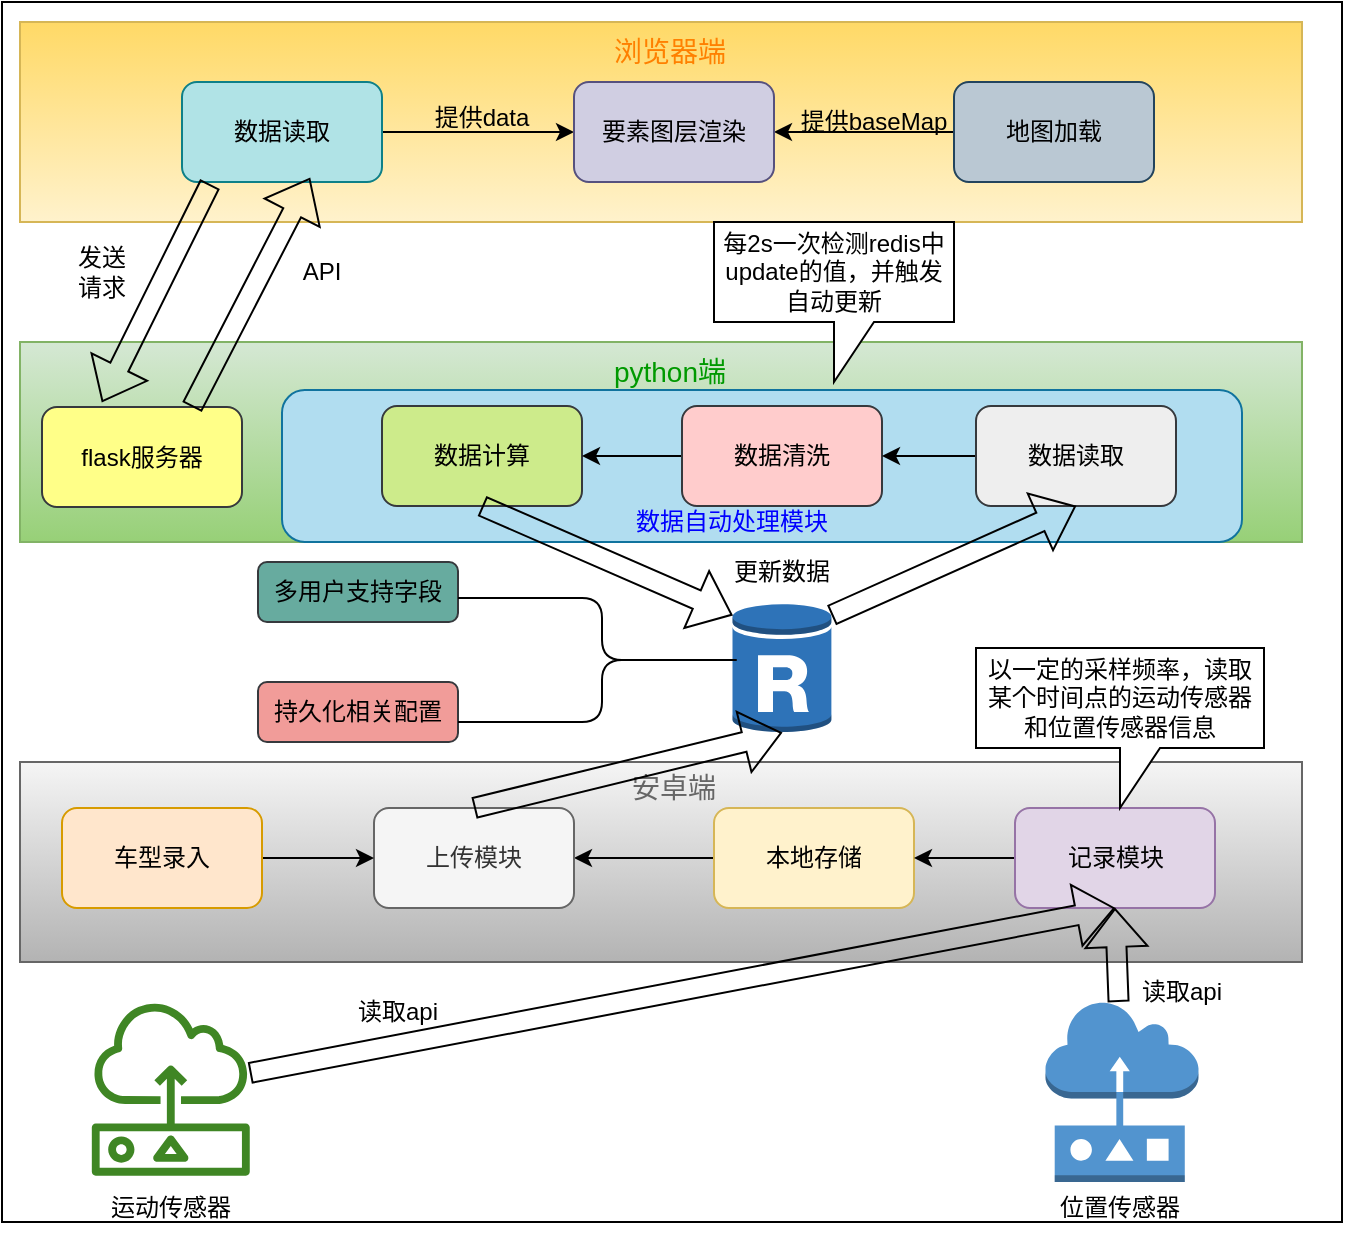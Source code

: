 <mxfile version="21.2.9" type="github">
  <diagram id="prtHgNgQTEPvFCAcTncT" name="Page-1">
    <mxGraphModel dx="954" dy="491" grid="1" gridSize="10" guides="1" tooltips="1" connect="1" arrows="1" fold="1" page="1" pageScale="1" pageWidth="827" pageHeight="1169" math="0" shadow="0">
      <root>
        <mxCell id="0" />
        <mxCell id="1" parent="0" />
        <mxCell id="R1WmhpsgiytMPzhttgdS-56" value="" style="rounded=0;whiteSpace=wrap;html=1;" parent="1" vertex="1">
          <mxGeometry x="90" y="30" width="670" height="610" as="geometry" />
        </mxCell>
        <mxCell id="R1WmhpsgiytMPzhttgdS-1" value="" style="rounded=0;whiteSpace=wrap;html=1;fillColor=#fff2cc;gradientColor=#ffd966;strokeColor=#d6b656;gradientDirection=north;" parent="1" vertex="1">
          <mxGeometry x="99" y="40" width="641" height="100" as="geometry" />
        </mxCell>
        <mxCell id="R1WmhpsgiytMPzhttgdS-2" value="浏览器端" style="text;html=1;strokeColor=none;fillColor=none;align=center;verticalAlign=middle;whiteSpace=wrap;rounded=0;fontSize=14;fontColor=#FF8000;" parent="1" vertex="1">
          <mxGeometry x="394" y="40" width="60" height="30" as="geometry" />
        </mxCell>
        <mxCell id="R1WmhpsgiytMPzhttgdS-3" value="" style="rounded=0;whiteSpace=wrap;html=1;fillColor=#d5e8d4;gradientColor=#97d077;strokeColor=#82b366;" parent="1" vertex="1">
          <mxGeometry x="99" y="200" width="641" height="100" as="geometry" />
        </mxCell>
        <mxCell id="R1WmhpsgiytMPzhttgdS-4" value="python端" style="text;html=1;strokeColor=none;fillColor=none;align=center;verticalAlign=middle;whiteSpace=wrap;rounded=0;fontColor=#009900;fontSize=14;" parent="1" vertex="1">
          <mxGeometry x="394" y="200" width="60" height="30" as="geometry" />
        </mxCell>
        <mxCell id="R1WmhpsgiytMPzhttgdS-5" value="" style="outlineConnect=0;dashed=0;verticalLabelPosition=bottom;verticalAlign=top;align=center;html=1;shape=mxgraph.aws3.rds_db_instance_read_replica;fillColor=#2E73B8;gradientColor=none;" parent="1" vertex="1">
          <mxGeometry x="455.25" y="330" width="49.5" height="66" as="geometry" />
        </mxCell>
        <mxCell id="R1WmhpsgiytMPzhttgdS-9" value="flask服务器" style="rounded=1;whiteSpace=wrap;html=1;fillColor=#ffff88;strokeColor=#36393d;" parent="1" vertex="1">
          <mxGeometry x="110" y="232.5" width="100" height="50" as="geometry" />
        </mxCell>
        <mxCell id="R1WmhpsgiytMPzhttgdS-10" value="" style="rounded=1;whiteSpace=wrap;html=1;fillColor=#b1ddf0;strokeColor=#10739e;" parent="1" vertex="1">
          <mxGeometry x="230" y="224" width="480" height="76" as="geometry" />
        </mxCell>
        <mxCell id="R1WmhpsgiytMPzhttgdS-8" value="数据计算" style="rounded=1;whiteSpace=wrap;html=1;fillColor=#cdeb8b;strokeColor=#36393d;" parent="1" vertex="1">
          <mxGeometry x="280" y="232" width="100" height="50" as="geometry" />
        </mxCell>
        <mxCell id="R1WmhpsgiytMPzhttgdS-41" style="edgeStyle=orthogonalEdgeStyle;rounded=0;orthogonalLoop=1;jettySize=auto;html=1;exitX=0;exitY=0.5;exitDx=0;exitDy=0;entryX=1;entryY=0.5;entryDx=0;entryDy=0;" parent="1" source="R1WmhpsgiytMPzhttgdS-7" target="R1WmhpsgiytMPzhttgdS-8" edge="1">
          <mxGeometry relative="1" as="geometry" />
        </mxCell>
        <mxCell id="R1WmhpsgiytMPzhttgdS-7" value="数据清洗" style="rounded=1;whiteSpace=wrap;html=1;fillColor=#ffcccc;strokeColor=#36393d;" parent="1" vertex="1">
          <mxGeometry x="430" y="232" width="100" height="50" as="geometry" />
        </mxCell>
        <mxCell id="R1WmhpsgiytMPzhttgdS-40" style="edgeStyle=orthogonalEdgeStyle;rounded=0;orthogonalLoop=1;jettySize=auto;html=1;exitX=0;exitY=0.5;exitDx=0;exitDy=0;entryX=1;entryY=0.5;entryDx=0;entryDy=0;" parent="1" source="R1WmhpsgiytMPzhttgdS-6" target="R1WmhpsgiytMPzhttgdS-7" edge="1">
          <mxGeometry relative="1" as="geometry" />
        </mxCell>
        <mxCell id="R1WmhpsgiytMPzhttgdS-6" value="数据读取" style="rounded=1;whiteSpace=wrap;html=1;fillColor=#eeeeee;strokeColor=#36393d;" parent="1" vertex="1">
          <mxGeometry x="577" y="232" width="100" height="50" as="geometry" />
        </mxCell>
        <mxCell id="R1WmhpsgiytMPzhttgdS-11" value="数据自动处理模块" style="text;html=1;strokeColor=none;fillColor=none;align=center;verticalAlign=middle;whiteSpace=wrap;rounded=0;fontColor=#0000FF;" parent="1" vertex="1">
          <mxGeometry x="390" y="280" width="130" height="20" as="geometry" />
        </mxCell>
        <mxCell id="R1WmhpsgiytMPzhttgdS-13" value="" style="shape=flexArrow;endArrow=classic;html=1;rounded=0;entryX=0.5;entryY=1;entryDx=0;entryDy=0;exitX=1;exitY=0.1;exitDx=0;exitDy=0;exitPerimeter=0;" parent="1" source="R1WmhpsgiytMPzhttgdS-5" target="R1WmhpsgiytMPzhttgdS-6" edge="1">
          <mxGeometry width="50" height="50" relative="1" as="geometry">
            <mxPoint x="471" y="380" as="sourcePoint" />
            <mxPoint x="640" y="300" as="targetPoint" />
          </mxGeometry>
        </mxCell>
        <mxCell id="R1WmhpsgiytMPzhttgdS-14" value="" style="rounded=0;whiteSpace=wrap;html=1;fillColor=#f5f5f5;gradientColor=#b3b3b3;strokeColor=#666666;gradientDirection=south;" parent="1" vertex="1">
          <mxGeometry x="99" y="410" width="641" height="100" as="geometry" />
        </mxCell>
        <mxCell id="R1WmhpsgiytMPzhttgdS-15" value="安卓端" style="text;html=1;strokeColor=none;fillColor=none;align=center;verticalAlign=middle;whiteSpace=wrap;rounded=0;fontColor=#666666;fontSize=14;" parent="1" vertex="1">
          <mxGeometry x="396" y="408" width="60" height="30" as="geometry" />
        </mxCell>
        <mxCell id="R1WmhpsgiytMPzhttgdS-16" value="" style="outlineConnect=0;dashed=0;verticalLabelPosition=bottom;verticalAlign=top;align=center;html=1;shape=mxgraph.aws3.sensor;fillColor=#5294CF;gradientColor=none;" parent="1" vertex="1">
          <mxGeometry x="611.75" y="530" width="76.5" height="90" as="geometry" />
        </mxCell>
        <mxCell id="R1WmhpsgiytMPzhttgdS-17" value="" style="sketch=0;outlineConnect=0;fontColor=#232F3E;gradientColor=none;fillColor=#3F8624;strokeColor=none;dashed=0;verticalLabelPosition=bottom;verticalAlign=top;align=center;html=1;fontSize=12;fontStyle=0;aspect=fixed;pointerEvents=1;shape=mxgraph.aws4.sensor;" parent="1" vertex="1">
          <mxGeometry x="134.91" y="529" width="78.97" height="88" as="geometry" />
        </mxCell>
        <mxCell id="R1WmhpsgiytMPzhttgdS-18" value="运动传感器" style="text;html=1;strokeColor=none;fillColor=none;align=center;verticalAlign=middle;whiteSpace=wrap;rounded=0;" parent="1" vertex="1">
          <mxGeometry x="139.03" y="618" width="70.73" height="30" as="geometry" />
        </mxCell>
        <mxCell id="R1WmhpsgiytMPzhttgdS-19" value="位置传感器" style="text;html=1;strokeColor=none;fillColor=none;align=center;verticalAlign=middle;whiteSpace=wrap;rounded=0;" parent="1" vertex="1">
          <mxGeometry x="611.75" y="617" width="73.5" height="32" as="geometry" />
        </mxCell>
        <mxCell id="R1WmhpsgiytMPzhttgdS-53" style="edgeStyle=orthogonalEdgeStyle;rounded=0;orthogonalLoop=1;jettySize=auto;html=1;exitX=0;exitY=0.5;exitDx=0;exitDy=0;entryX=1;entryY=0.5;entryDx=0;entryDy=0;" parent="1" source="R1WmhpsgiytMPzhttgdS-20" target="R1WmhpsgiytMPzhttgdS-23" edge="1">
          <mxGeometry relative="1" as="geometry" />
        </mxCell>
        <mxCell id="R1WmhpsgiytMPzhttgdS-20" value="本地存储" style="rounded=1;whiteSpace=wrap;html=1;fillColor=#fff2cc;strokeColor=#d6b656;" parent="1" vertex="1">
          <mxGeometry x="446" y="433" width="100" height="50" as="geometry" />
        </mxCell>
        <mxCell id="R1WmhpsgiytMPzhttgdS-51" style="edgeStyle=orthogonalEdgeStyle;rounded=0;orthogonalLoop=1;jettySize=auto;html=1;exitX=0;exitY=0.5;exitDx=0;exitDy=0;" parent="1" source="R1WmhpsgiytMPzhttgdS-21" target="R1WmhpsgiytMPzhttgdS-20" edge="1">
          <mxGeometry relative="1" as="geometry" />
        </mxCell>
        <mxCell id="R1WmhpsgiytMPzhttgdS-21" value="记录模块" style="rounded=1;whiteSpace=wrap;html=1;fillColor=#e1d5e7;strokeColor=#9673a6;" parent="1" vertex="1">
          <mxGeometry x="596.5" y="433" width="100" height="50" as="geometry" />
        </mxCell>
        <mxCell id="R1WmhpsgiytMPzhttgdS-23" value="上传模块" style="rounded=1;whiteSpace=wrap;html=1;fillColor=#f5f5f5;fontColor=#333333;strokeColor=#666666;" parent="1" vertex="1">
          <mxGeometry x="276" y="433" width="100" height="50" as="geometry" />
        </mxCell>
        <mxCell id="R1WmhpsgiytMPzhttgdS-52" style="edgeStyle=orthogonalEdgeStyle;rounded=0;orthogonalLoop=1;jettySize=auto;html=1;exitX=1;exitY=0.5;exitDx=0;exitDy=0;entryX=0;entryY=0.5;entryDx=0;entryDy=0;" parent="1" source="R1WmhpsgiytMPzhttgdS-24" target="R1WmhpsgiytMPzhttgdS-23" edge="1">
          <mxGeometry relative="1" as="geometry" />
        </mxCell>
        <mxCell id="R1WmhpsgiytMPzhttgdS-24" value="车型录入" style="rounded=1;whiteSpace=wrap;html=1;fillColor=#ffe6cc;strokeColor=#d79b00;" parent="1" vertex="1">
          <mxGeometry x="120" y="433" width="100" height="50" as="geometry" />
        </mxCell>
        <mxCell id="R1WmhpsgiytMPzhttgdS-30" style="edgeStyle=orthogonalEdgeStyle;rounded=0;orthogonalLoop=1;jettySize=auto;html=1;exitX=0;exitY=0.5;exitDx=0;exitDy=0;entryX=1;entryY=0.5;entryDx=0;entryDy=0;" parent="1" source="R1WmhpsgiytMPzhttgdS-25" target="R1WmhpsgiytMPzhttgdS-29" edge="1">
          <mxGeometry relative="1" as="geometry" />
        </mxCell>
        <mxCell id="R1WmhpsgiytMPzhttgdS-25" value="地图加载" style="rounded=1;whiteSpace=wrap;html=1;fillColor=#bac8d3;strokeColor=#23445d;" parent="1" vertex="1">
          <mxGeometry x="566" y="70" width="100" height="50" as="geometry" />
        </mxCell>
        <mxCell id="R1WmhpsgiytMPzhttgdS-32" style="edgeStyle=orthogonalEdgeStyle;rounded=0;orthogonalLoop=1;jettySize=auto;html=1;exitX=1;exitY=0.5;exitDx=0;exitDy=0;" parent="1" source="R1WmhpsgiytMPzhttgdS-26" target="R1WmhpsgiytMPzhttgdS-29" edge="1">
          <mxGeometry relative="1" as="geometry" />
        </mxCell>
        <mxCell id="R1WmhpsgiytMPzhttgdS-26" value="数据读取" style="rounded=1;whiteSpace=wrap;html=1;aspect=fixed;fillColor=#b0e3e6;strokeColor=#0e8088;" parent="1" vertex="1">
          <mxGeometry x="180" y="70" width="100" height="50" as="geometry" />
        </mxCell>
        <mxCell id="R1WmhpsgiytMPzhttgdS-27" value="持久化相关配置" style="rounded=1;whiteSpace=wrap;html=1;fillColor=#F19C99;strokeColor=#36393d;" parent="1" vertex="1">
          <mxGeometry x="218" y="370" width="100" height="30" as="geometry" />
        </mxCell>
        <mxCell id="R1WmhpsgiytMPzhttgdS-28" value="多用户支持字段" style="rounded=1;whiteSpace=wrap;html=1;fillColor=#67AB9F;strokeColor=#36393d;" parent="1" vertex="1">
          <mxGeometry x="218" y="310" width="100" height="30" as="geometry" />
        </mxCell>
        <mxCell id="R1WmhpsgiytMPzhttgdS-29" value="要素图层渲染" style="rounded=1;whiteSpace=wrap;html=1;fillColor=#d0cee2;strokeColor=#56517e;" parent="1" vertex="1">
          <mxGeometry x="376" y="70" width="100" height="50" as="geometry" />
        </mxCell>
        <mxCell id="R1WmhpsgiytMPzhttgdS-31" value="提供baseMap" style="text;html=1;strokeColor=none;fillColor=none;align=center;verticalAlign=middle;whiteSpace=wrap;rounded=0;" parent="1" vertex="1">
          <mxGeometry x="486" y="80" width="80" height="20" as="geometry" />
        </mxCell>
        <mxCell id="R1WmhpsgiytMPzhttgdS-33" value="提供data" style="text;html=1;strokeColor=none;fillColor=none;align=center;verticalAlign=middle;whiteSpace=wrap;rounded=0;" parent="1" vertex="1">
          <mxGeometry x="290" y="75" width="80" height="25" as="geometry" />
        </mxCell>
        <mxCell id="R1WmhpsgiytMPzhttgdS-34" value="每2s一次检测redis中update的值，并触发自动更新" style="shape=callout;whiteSpace=wrap;html=1;perimeter=calloutPerimeter;" parent="1" vertex="1">
          <mxGeometry x="446" y="140" width="120" height="80" as="geometry" />
        </mxCell>
        <mxCell id="R1WmhpsgiytMPzhttgdS-35" value="" style="shape=flexArrow;endArrow=classic;html=1;rounded=0;entryX=0.64;entryY=0.96;entryDx=0;entryDy=0;entryPerimeter=0;exitX=0.75;exitY=0;exitDx=0;exitDy=0;" parent="1" source="R1WmhpsgiytMPzhttgdS-9" target="R1WmhpsgiytMPzhttgdS-26" edge="1">
          <mxGeometry width="50" height="50" relative="1" as="geometry">
            <mxPoint x="160" y="230" as="sourcePoint" />
            <mxPoint x="210" y="180" as="targetPoint" />
          </mxGeometry>
        </mxCell>
        <mxCell id="R1WmhpsgiytMPzhttgdS-36" value="" style="shape=flexArrow;endArrow=classic;html=1;rounded=0;exitX=0.14;exitY=1.02;exitDx=0;exitDy=0;exitPerimeter=0;" parent="1" source="R1WmhpsgiytMPzhttgdS-26" edge="1">
          <mxGeometry width="50" height="50" relative="1" as="geometry">
            <mxPoint x="50" y="210" as="sourcePoint" />
            <mxPoint x="140" y="230" as="targetPoint" />
          </mxGeometry>
        </mxCell>
        <mxCell id="R1WmhpsgiytMPzhttgdS-37" value="发送&lt;br&gt;请求" style="text;html=1;strokeColor=none;fillColor=none;align=center;verticalAlign=middle;whiteSpace=wrap;rounded=0;" parent="1" vertex="1">
          <mxGeometry x="110" y="150" width="60" height="30" as="geometry" />
        </mxCell>
        <mxCell id="R1WmhpsgiytMPzhttgdS-38" value="API" style="text;html=1;strokeColor=none;fillColor=none;align=center;verticalAlign=middle;whiteSpace=wrap;rounded=0;" parent="1" vertex="1">
          <mxGeometry x="220" y="150" width="60" height="30" as="geometry" />
        </mxCell>
        <mxCell id="R1WmhpsgiytMPzhttgdS-42" value="" style="shape=flexArrow;endArrow=classic;html=1;rounded=0;exitX=0.5;exitY=1;exitDx=0;exitDy=0;entryX=0;entryY=0.1;entryDx=0;entryDy=0;entryPerimeter=0;" parent="1" source="R1WmhpsgiytMPzhttgdS-8" target="R1WmhpsgiytMPzhttgdS-5" edge="1">
          <mxGeometry width="50" height="50" relative="1" as="geometry">
            <mxPoint x="340" y="420" as="sourcePoint" />
            <mxPoint x="470" y="380" as="targetPoint" />
          </mxGeometry>
        </mxCell>
        <mxCell id="R1WmhpsgiytMPzhttgdS-43" value="更新数据" style="text;html=1;strokeColor=none;fillColor=none;align=center;verticalAlign=middle;whiteSpace=wrap;rounded=0;" parent="1" vertex="1">
          <mxGeometry x="450" y="300" width="60" height="30" as="geometry" />
        </mxCell>
        <mxCell id="R1WmhpsgiytMPzhttgdS-44" value="" style="shape=curlyBracket;whiteSpace=wrap;html=1;rounded=1;flipH=1;labelPosition=right;verticalLabelPosition=middle;align=left;verticalAlign=middle;" parent="1" vertex="1">
          <mxGeometry x="318" y="328" width="144" height="62" as="geometry" />
        </mxCell>
        <mxCell id="R1WmhpsgiytMPzhttgdS-45" value="以一定的采样频率，读取某个时间点的运动传感器和位置传感器信息" style="shape=callout;whiteSpace=wrap;html=1;perimeter=calloutPerimeter;" parent="1" vertex="1">
          <mxGeometry x="577" y="353" width="144" height="80" as="geometry" />
        </mxCell>
        <mxCell id="R1WmhpsgiytMPzhttgdS-47" value="" style="shape=flexArrow;endArrow=classic;html=1;rounded=0;entryX=0.5;entryY=1;entryDx=0;entryDy=0;" parent="1" source="R1WmhpsgiytMPzhttgdS-17" target="R1WmhpsgiytMPzhttgdS-21" edge="1">
          <mxGeometry width="50" height="50" relative="1" as="geometry">
            <mxPoint x="310" y="590" as="sourcePoint" />
            <mxPoint x="360" y="540" as="targetPoint" />
          </mxGeometry>
        </mxCell>
        <mxCell id="R1WmhpsgiytMPzhttgdS-48" value="" style="shape=flexArrow;endArrow=classic;html=1;rounded=0;entryX=0.5;entryY=1;entryDx=0;entryDy=0;" parent="1" source="R1WmhpsgiytMPzhttgdS-16" target="R1WmhpsgiytMPzhttgdS-21" edge="1">
          <mxGeometry width="50" height="50" relative="1" as="geometry">
            <mxPoint x="490" y="630" as="sourcePoint" />
            <mxPoint x="540" y="580" as="targetPoint" />
          </mxGeometry>
        </mxCell>
        <mxCell id="R1WmhpsgiytMPzhttgdS-49" value="读取api" style="text;html=1;strokeColor=none;fillColor=none;align=center;verticalAlign=middle;whiteSpace=wrap;rounded=0;" parent="1" vertex="1">
          <mxGeometry x="258" y="520" width="60" height="30" as="geometry" />
        </mxCell>
        <mxCell id="R1WmhpsgiytMPzhttgdS-50" value="读取api" style="text;html=1;strokeColor=none;fillColor=none;align=center;verticalAlign=middle;whiteSpace=wrap;rounded=0;" parent="1" vertex="1">
          <mxGeometry x="650" y="510" width="60" height="30" as="geometry" />
        </mxCell>
        <mxCell id="R1WmhpsgiytMPzhttgdS-54" value="" style="shape=flexArrow;endArrow=classic;html=1;rounded=0;entryX=0.5;entryY=0.99;entryDx=0;entryDy=0;entryPerimeter=0;exitX=0.5;exitY=0;exitDx=0;exitDy=0;" parent="1" source="R1WmhpsgiytMPzhttgdS-23" target="R1WmhpsgiytMPzhttgdS-5" edge="1">
          <mxGeometry width="50" height="50" relative="1" as="geometry">
            <mxPoint x="390" y="440" as="sourcePoint" />
            <mxPoint x="440" y="390" as="targetPoint" />
          </mxGeometry>
        </mxCell>
      </root>
    </mxGraphModel>
  </diagram>
</mxfile>
